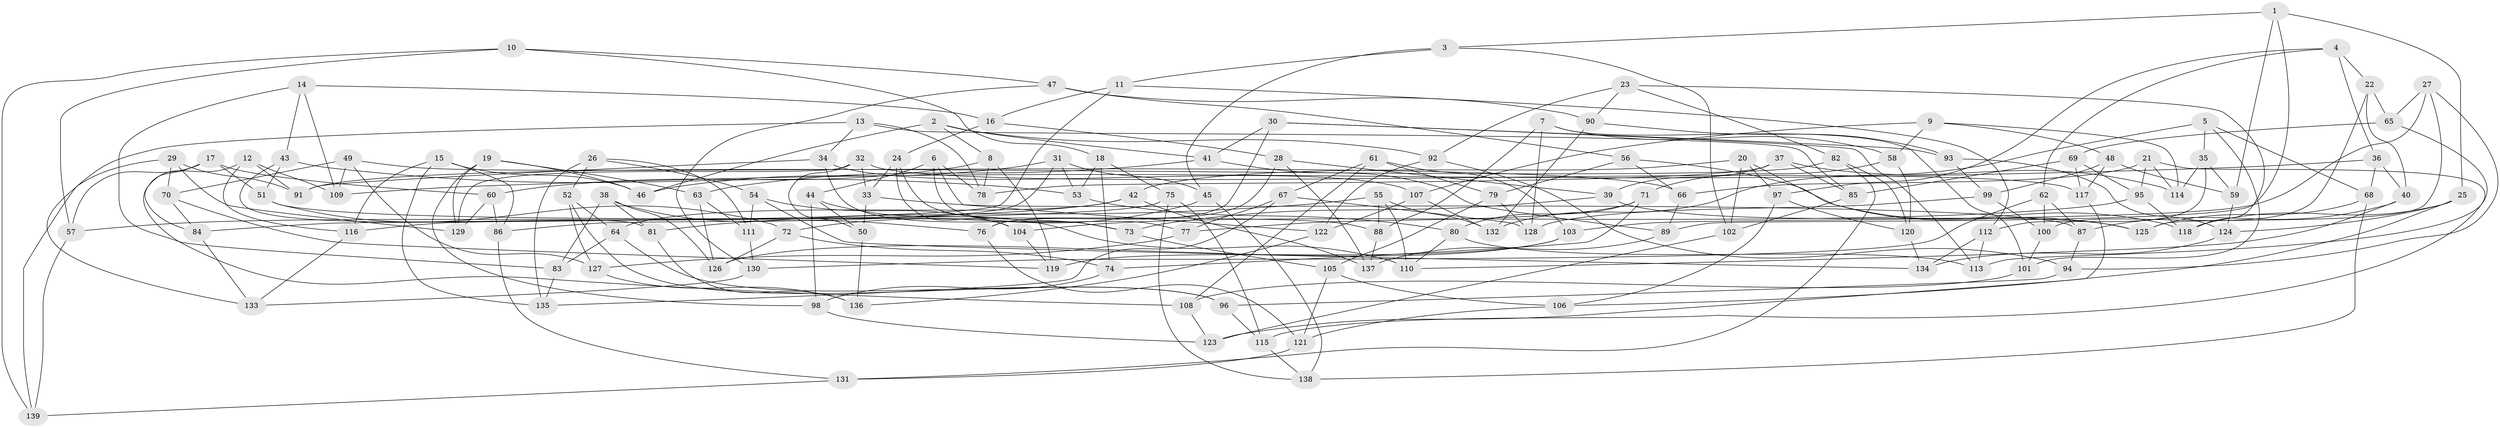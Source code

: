 // Generated by graph-tools (version 1.1) at 2025/26/03/09/25 03:26:54]
// undirected, 139 vertices, 278 edges
graph export_dot {
graph [start="1"]
  node [color=gray90,style=filled];
  1;
  2;
  3;
  4;
  5;
  6;
  7;
  8;
  9;
  10;
  11;
  12;
  13;
  14;
  15;
  16;
  17;
  18;
  19;
  20;
  21;
  22;
  23;
  24;
  25;
  26;
  27;
  28;
  29;
  30;
  31;
  32;
  33;
  34;
  35;
  36;
  37;
  38;
  39;
  40;
  41;
  42;
  43;
  44;
  45;
  46;
  47;
  48;
  49;
  50;
  51;
  52;
  53;
  54;
  55;
  56;
  57;
  58;
  59;
  60;
  61;
  62;
  63;
  64;
  65;
  66;
  67;
  68;
  69;
  70;
  71;
  72;
  73;
  74;
  75;
  76;
  77;
  78;
  79;
  80;
  81;
  82;
  83;
  84;
  85;
  86;
  87;
  88;
  89;
  90;
  91;
  92;
  93;
  94;
  95;
  96;
  97;
  98;
  99;
  100;
  101;
  102;
  103;
  104;
  105;
  106;
  107;
  108;
  109;
  110;
  111;
  112;
  113;
  114;
  115;
  116;
  117;
  118;
  119;
  120;
  121;
  122;
  123;
  124;
  125;
  126;
  127;
  128;
  129;
  130;
  131;
  132;
  133;
  134;
  135;
  136;
  137;
  138;
  139;
  1 -- 25;
  1 -- 89;
  1 -- 3;
  1 -- 59;
  2 -- 41;
  2 -- 46;
  2 -- 92;
  2 -- 8;
  3 -- 102;
  3 -- 11;
  3 -- 45;
  4 -- 22;
  4 -- 36;
  4 -- 62;
  4 -- 97;
  5 -- 68;
  5 -- 35;
  5 -- 132;
  5 -- 101;
  6 -- 44;
  6 -- 122;
  6 -- 77;
  6 -- 78;
  7 -- 88;
  7 -- 101;
  7 -- 128;
  7 -- 58;
  8 -- 78;
  8 -- 119;
  8 -- 60;
  9 -- 48;
  9 -- 58;
  9 -- 114;
  9 -- 107;
  10 -- 18;
  10 -- 139;
  10 -- 47;
  10 -- 57;
  11 -- 84;
  11 -- 112;
  11 -- 16;
  12 -- 116;
  12 -- 109;
  12 -- 91;
  12 -- 108;
  13 -- 133;
  13 -- 78;
  13 -- 85;
  13 -- 34;
  14 -- 109;
  14 -- 83;
  14 -- 16;
  14 -- 43;
  15 -- 86;
  15 -- 116;
  15 -- 135;
  15 -- 46;
  16 -- 28;
  16 -- 24;
  17 -- 84;
  17 -- 51;
  17 -- 57;
  17 -- 60;
  18 -- 74;
  18 -- 75;
  18 -- 53;
  19 -- 129;
  19 -- 63;
  19 -- 98;
  19 -- 46;
  20 -- 42;
  20 -- 102;
  20 -- 97;
  20 -- 125;
  21 -- 115;
  21 -- 66;
  21 -- 95;
  21 -- 114;
  22 -- 40;
  22 -- 65;
  22 -- 100;
  23 -- 92;
  23 -- 118;
  23 -- 90;
  23 -- 82;
  24 -- 104;
  24 -- 33;
  24 -- 73;
  25 -- 124;
  25 -- 118;
  25 -- 106;
  26 -- 52;
  26 -- 135;
  26 -- 54;
  26 -- 111;
  27 -- 94;
  27 -- 103;
  27 -- 65;
  27 -- 125;
  28 -- 39;
  28 -- 137;
  28 -- 76;
  29 -- 139;
  29 -- 91;
  29 -- 70;
  29 -- 129;
  30 -- 93;
  30 -- 41;
  30 -- 76;
  30 -- 113;
  31 -- 45;
  31 -- 53;
  31 -- 86;
  31 -- 46;
  32 -- 129;
  32 -- 117;
  32 -- 50;
  32 -- 33;
  33 -- 50;
  33 -- 87;
  34 -- 107;
  34 -- 73;
  34 -- 91;
  35 -- 59;
  35 -- 112;
  35 -- 114;
  36 -- 40;
  36 -- 68;
  36 -- 109;
  37 -- 78;
  37 -- 85;
  37 -- 39;
  37 -- 114;
  38 -- 83;
  38 -- 76;
  38 -- 81;
  38 -- 126;
  39 -- 73;
  39 -- 125;
  40 -- 87;
  40 -- 110;
  41 -- 63;
  41 -- 89;
  42 -- 64;
  42 -- 137;
  42 -- 57;
  43 -- 81;
  43 -- 51;
  43 -- 53;
  44 -- 110;
  44 -- 50;
  44 -- 98;
  45 -- 72;
  45 -- 138;
  47 -- 56;
  47 -- 90;
  47 -- 130;
  48 -- 59;
  48 -- 117;
  48 -- 99;
  49 -- 127;
  49 -- 70;
  49 -- 66;
  49 -- 109;
  50 -- 136;
  51 -- 72;
  51 -- 88;
  52 -- 96;
  52 -- 127;
  52 -- 64;
  53 -- 80;
  54 -- 111;
  54 -- 134;
  54 -- 104;
  55 -- 132;
  55 -- 110;
  55 -- 81;
  55 -- 88;
  56 -- 79;
  56 -- 118;
  56 -- 66;
  57 -- 139;
  58 -- 120;
  58 -- 71;
  59 -- 124;
  60 -- 86;
  60 -- 129;
  61 -- 103;
  61 -- 67;
  61 -- 108;
  61 -- 79;
  62 -- 100;
  62 -- 130;
  62 -- 87;
  63 -- 126;
  63 -- 111;
  64 -- 83;
  64 -- 96;
  65 -- 113;
  65 -- 69;
  66 -- 89;
  67 -- 128;
  67 -- 135;
  67 -- 77;
  68 -- 138;
  68 -- 125;
  69 -- 85;
  69 -- 95;
  69 -- 117;
  70 -- 84;
  70 -- 119;
  71 -- 74;
  71 -- 77;
  71 -- 80;
  72 -- 74;
  72 -- 126;
  73 -- 105;
  74 -- 98;
  75 -- 138;
  75 -- 115;
  75 -- 116;
  76 -- 121;
  77 -- 127;
  79 -- 105;
  79 -- 128;
  80 -- 110;
  80 -- 113;
  81 -- 136;
  82 -- 91;
  82 -- 120;
  82 -- 131;
  83 -- 135;
  84 -- 133;
  85 -- 102;
  86 -- 131;
  87 -- 94;
  88 -- 137;
  89 -- 137;
  90 -- 132;
  90 -- 93;
  92 -- 94;
  92 -- 122;
  93 -- 99;
  93 -- 124;
  94 -- 96;
  95 -- 118;
  95 -- 104;
  96 -- 115;
  97 -- 106;
  97 -- 120;
  98 -- 123;
  99 -- 128;
  99 -- 100;
  100 -- 101;
  101 -- 108;
  102 -- 123;
  103 -- 126;
  103 -- 119;
  104 -- 119;
  105 -- 121;
  105 -- 106;
  106 -- 121;
  107 -- 122;
  107 -- 132;
  108 -- 123;
  111 -- 130;
  112 -- 113;
  112 -- 134;
  115 -- 138;
  116 -- 133;
  117 -- 123;
  120 -- 134;
  121 -- 131;
  122 -- 136;
  124 -- 134;
  127 -- 136;
  130 -- 133;
  131 -- 139;
}
